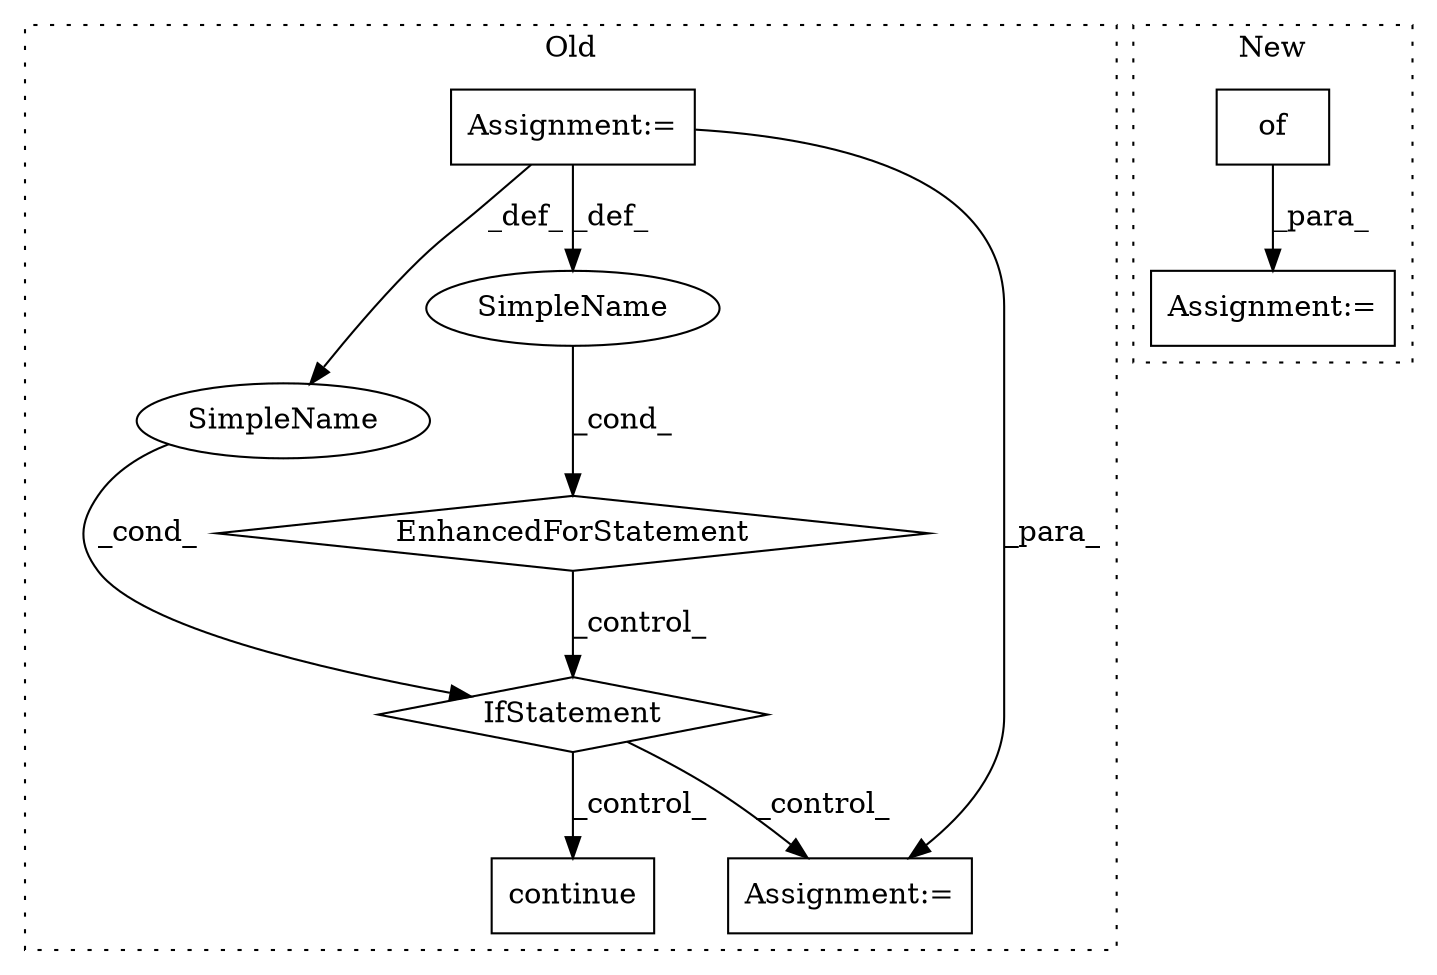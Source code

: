 digraph G {
subgraph cluster0 {
1 [label="continue" a="18" s="840" l="9" shape="box"];
4 [label="IfStatement" a="25" s="811,828" l="4,2" shape="diamond"];
5 [label="SimpleName" a="42" s="" l="" shape="ellipse"];
6 [label="Assignment:=" a="7" s="599" l="1" shape="box"];
7 [label="SimpleName" a="42" s="785" l="4" shape="ellipse"];
8 [label="EnhancedForStatement" a="70" s="725,801" l="53,2" shape="diamond"];
9 [label="Assignment:=" a="7" s="868" l="1" shape="box"];
label = "Old";
style="dotted";
}
subgraph cluster1 {
2 [label="of" a="32" s="724,751" l="3,1" shape="box"];
3 [label="Assignment:=" a="7" s="719" l="1" shape="box"];
label = "New";
style="dotted";
}
2 -> 3 [label="_para_"];
4 -> 1 [label="_control_"];
4 -> 9 [label="_control_"];
5 -> 4 [label="_cond_"];
6 -> 5 [label="_def_"];
6 -> 7 [label="_def_"];
6 -> 9 [label="_para_"];
7 -> 8 [label="_cond_"];
8 -> 4 [label="_control_"];
}